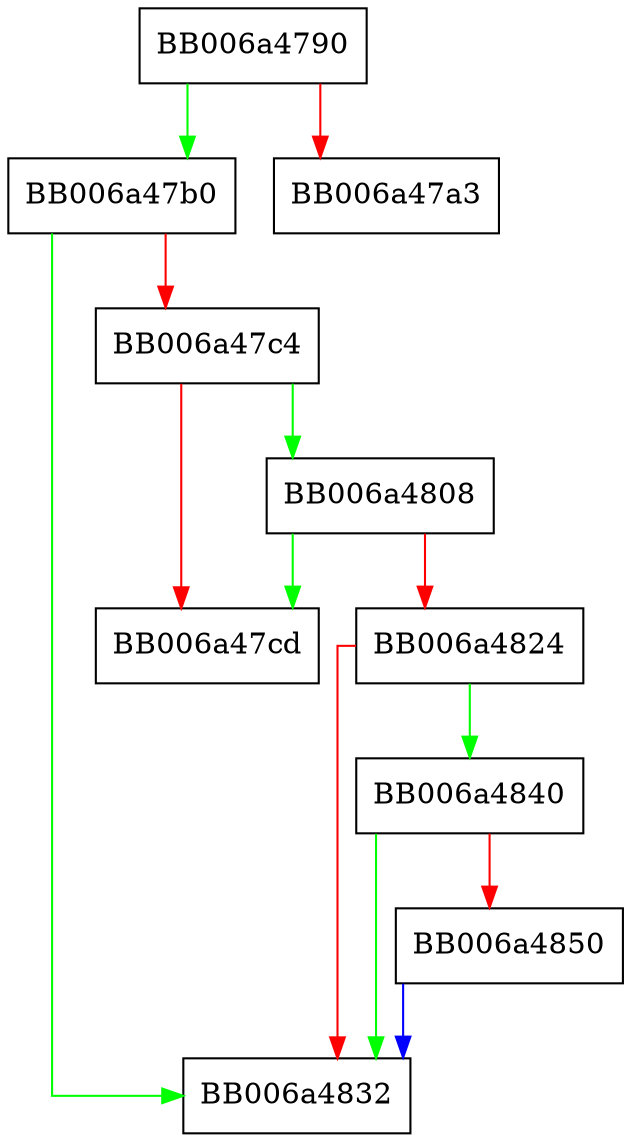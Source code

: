 digraph ossl_tdes_get_ctx_params {
  node [shape="box"];
  graph [splines=ortho];
  BB006a4790 -> BB006a47b0 [color="green"];
  BB006a4790 -> BB006a47a3 [color="red"];
  BB006a47b0 -> BB006a4832 [color="green"];
  BB006a47b0 -> BB006a47c4 [color="red"];
  BB006a47c4 -> BB006a4808 [color="green"];
  BB006a47c4 -> BB006a47cd [color="red"];
  BB006a4808 -> BB006a47cd [color="green"];
  BB006a4808 -> BB006a4824 [color="red"];
  BB006a4824 -> BB006a4840 [color="green"];
  BB006a4824 -> BB006a4832 [color="red"];
  BB006a4840 -> BB006a4832 [color="green"];
  BB006a4840 -> BB006a4850 [color="red"];
  BB006a4850 -> BB006a4832 [color="blue"];
}